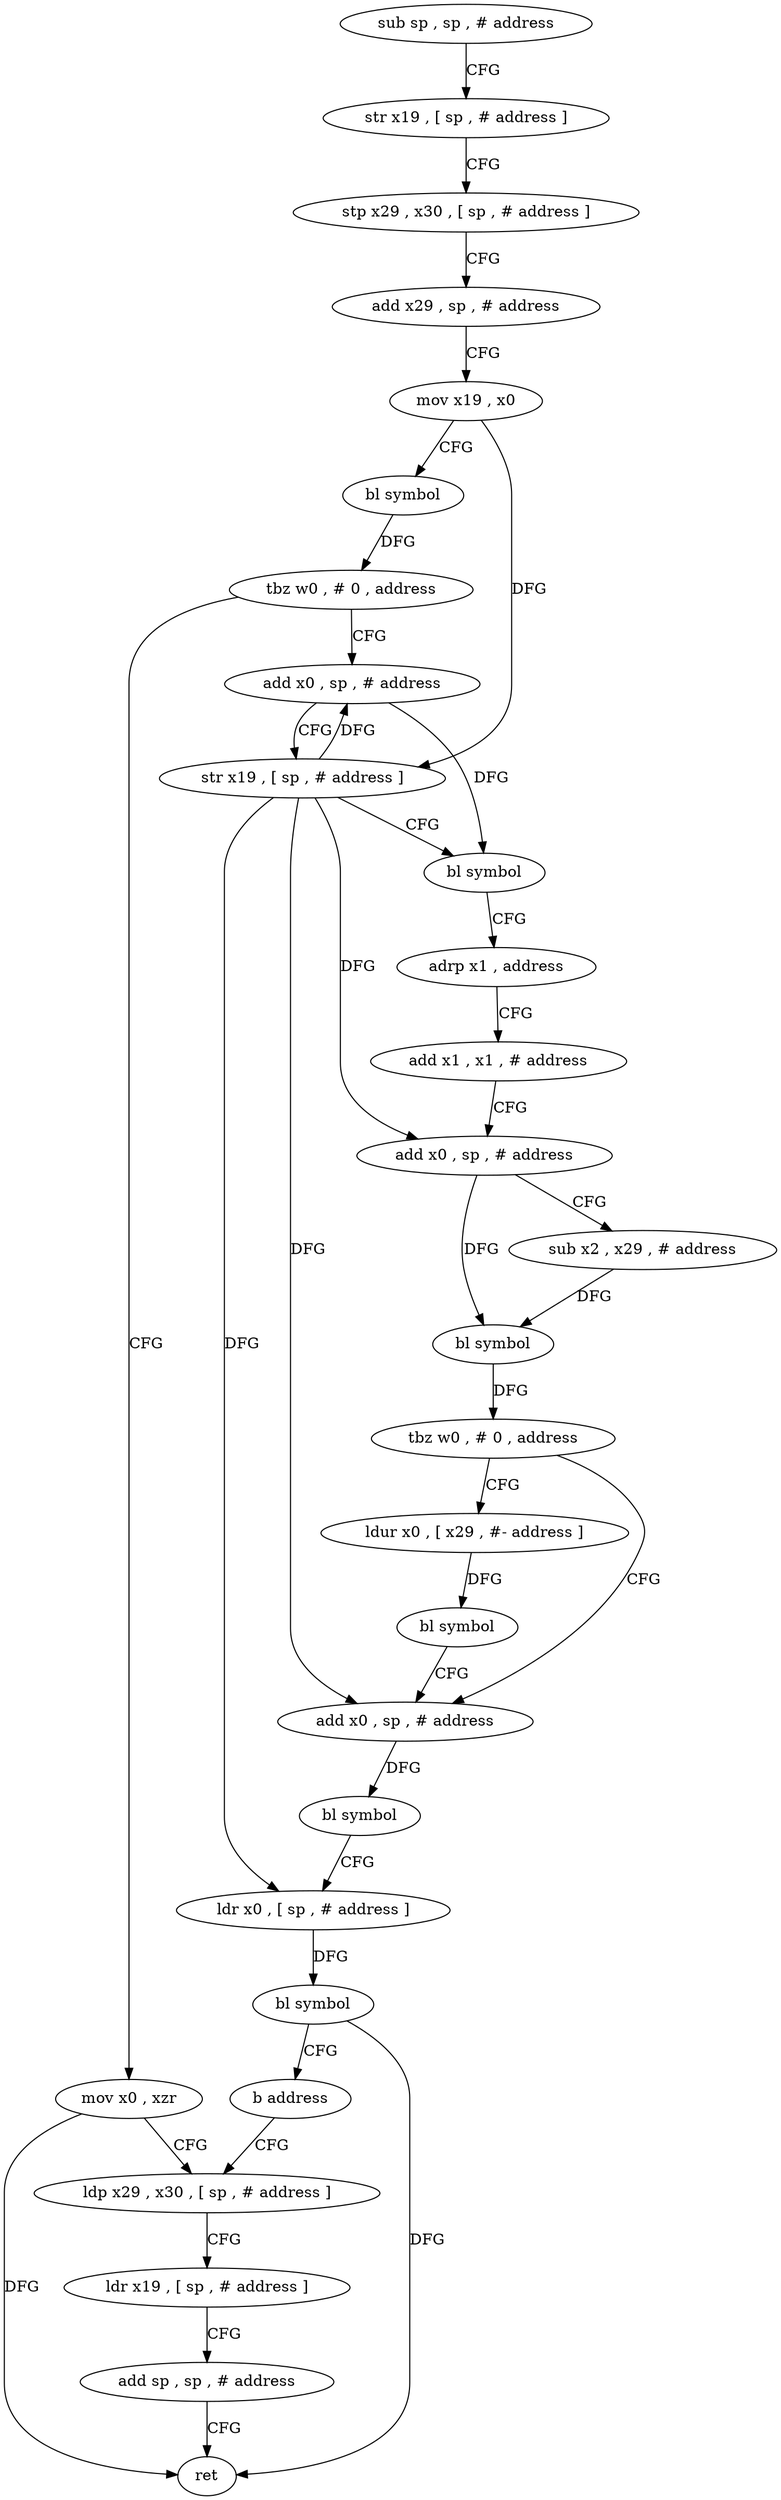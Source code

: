 digraph "func" {
"130276" [label = "sub sp , sp , # address" ]
"130280" [label = "str x19 , [ sp , # address ]" ]
"130284" [label = "stp x29 , x30 , [ sp , # address ]" ]
"130288" [label = "add x29 , sp , # address" ]
"130292" [label = "mov x19 , x0" ]
"130296" [label = "bl symbol" ]
"130300" [label = "tbz w0 , # 0 , address" ]
"130368" [label = "mov x0 , xzr" ]
"130304" [label = "add x0 , sp , # address" ]
"130372" [label = "ldp x29 , x30 , [ sp , # address ]" ]
"130308" [label = "str x19 , [ sp , # address ]" ]
"130312" [label = "bl symbol" ]
"130316" [label = "adrp x1 , address" ]
"130320" [label = "add x1 , x1 , # address" ]
"130324" [label = "add x0 , sp , # address" ]
"130328" [label = "sub x2 , x29 , # address" ]
"130332" [label = "bl symbol" ]
"130336" [label = "tbz w0 , # 0 , address" ]
"130348" [label = "add x0 , sp , # address" ]
"130340" [label = "ldur x0 , [ x29 , #- address ]" ]
"130352" [label = "bl symbol" ]
"130356" [label = "ldr x0 , [ sp , # address ]" ]
"130360" [label = "bl symbol" ]
"130364" [label = "b address" ]
"130344" [label = "bl symbol" ]
"130376" [label = "ldr x19 , [ sp , # address ]" ]
"130380" [label = "add sp , sp , # address" ]
"130384" [label = "ret" ]
"130276" -> "130280" [ label = "CFG" ]
"130280" -> "130284" [ label = "CFG" ]
"130284" -> "130288" [ label = "CFG" ]
"130288" -> "130292" [ label = "CFG" ]
"130292" -> "130296" [ label = "CFG" ]
"130292" -> "130308" [ label = "DFG" ]
"130296" -> "130300" [ label = "DFG" ]
"130300" -> "130368" [ label = "CFG" ]
"130300" -> "130304" [ label = "CFG" ]
"130368" -> "130372" [ label = "CFG" ]
"130368" -> "130384" [ label = "DFG" ]
"130304" -> "130308" [ label = "CFG" ]
"130304" -> "130312" [ label = "DFG" ]
"130372" -> "130376" [ label = "CFG" ]
"130308" -> "130312" [ label = "CFG" ]
"130308" -> "130304" [ label = "DFG" ]
"130308" -> "130356" [ label = "DFG" ]
"130308" -> "130324" [ label = "DFG" ]
"130308" -> "130348" [ label = "DFG" ]
"130312" -> "130316" [ label = "CFG" ]
"130316" -> "130320" [ label = "CFG" ]
"130320" -> "130324" [ label = "CFG" ]
"130324" -> "130328" [ label = "CFG" ]
"130324" -> "130332" [ label = "DFG" ]
"130328" -> "130332" [ label = "DFG" ]
"130332" -> "130336" [ label = "DFG" ]
"130336" -> "130348" [ label = "CFG" ]
"130336" -> "130340" [ label = "CFG" ]
"130348" -> "130352" [ label = "DFG" ]
"130340" -> "130344" [ label = "DFG" ]
"130352" -> "130356" [ label = "CFG" ]
"130356" -> "130360" [ label = "DFG" ]
"130360" -> "130364" [ label = "CFG" ]
"130360" -> "130384" [ label = "DFG" ]
"130364" -> "130372" [ label = "CFG" ]
"130344" -> "130348" [ label = "CFG" ]
"130376" -> "130380" [ label = "CFG" ]
"130380" -> "130384" [ label = "CFG" ]
}
